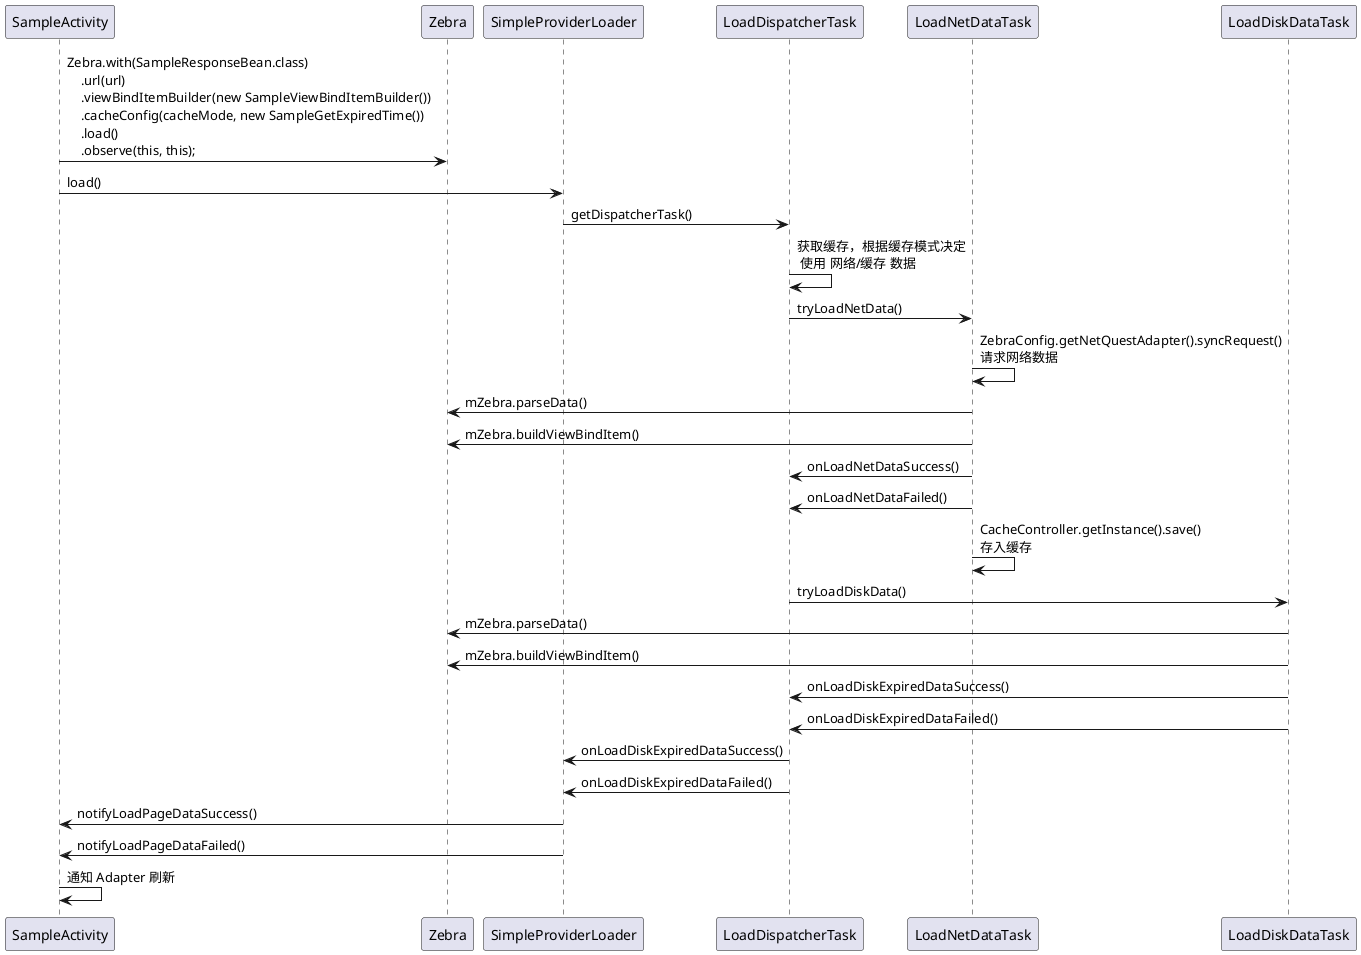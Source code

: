 @startuml
'Alice -> Bob: Authentication Request
'Bob --> Alice: Authentication Response
'
'Alice -> Bob: Another authentication Request
'Alice <-- Bob: another authentication Response


SampleActivity -> Zebra: Zebra.with(SampleResponseBean.class)\n    .url(url)\n    .viewBindItemBuilder(new SampleViewBindItemBuilder())\n    .cacheConfig(cacheMode, new SampleGetExpiredTime())\n    .load()\n    .observe(this, this);

SampleActivity -> SimpleProviderLoader : load()

SimpleProviderLoader -> LoadDispatcherTask: getDispatcherTask()

LoadDispatcherTask -> LoadDispatcherTask: 获取缓存，根据缓存模式决定\n 使用 网络/缓存 数据

LoadDispatcherTask -> LoadNetDataTask: tryLoadNetData()

LoadNetDataTask -> LoadNetDataTask: ZebraConfig.getNetQuestAdapter().syncRequest()\n请求网络数据

LoadNetDataTask -> Zebra:  mZebra.parseData()

LoadNetDataTask -> Zebra:  mZebra.buildViewBindItem()

LoadNetDataTask -> LoadDispatcherTask: onLoadNetDataSuccess()

LoadNetDataTask -> LoadDispatcherTask: onLoadNetDataFailed()

LoadNetDataTask -> LoadNetDataTask: CacheController.getInstance().save()\n存入缓存


LoadDispatcherTask -> LoadDiskDataTask: tryLoadDiskData()


LoadDiskDataTask -> Zebra:  mZebra.parseData()

LoadDiskDataTask -> Zebra:  mZebra.buildViewBindItem()

LoadDiskDataTask -> LoadDispatcherTask: onLoadDiskExpiredDataSuccess()

LoadDiskDataTask -> LoadDispatcherTask: onLoadDiskExpiredDataFailed()

LoadDispatcherTask -> SimpleProviderLoader: onLoadDiskExpiredDataSuccess()

LoadDispatcherTask -> SimpleProviderLoader: onLoadDiskExpiredDataFailed()

SimpleProviderLoader -> SampleActivity: notifyLoadPageDataSuccess()

SimpleProviderLoader -> SampleActivity: notifyLoadPageDataFailed()

SampleActivity -> SampleActivity: 通知 Adapter 刷新

@enduml